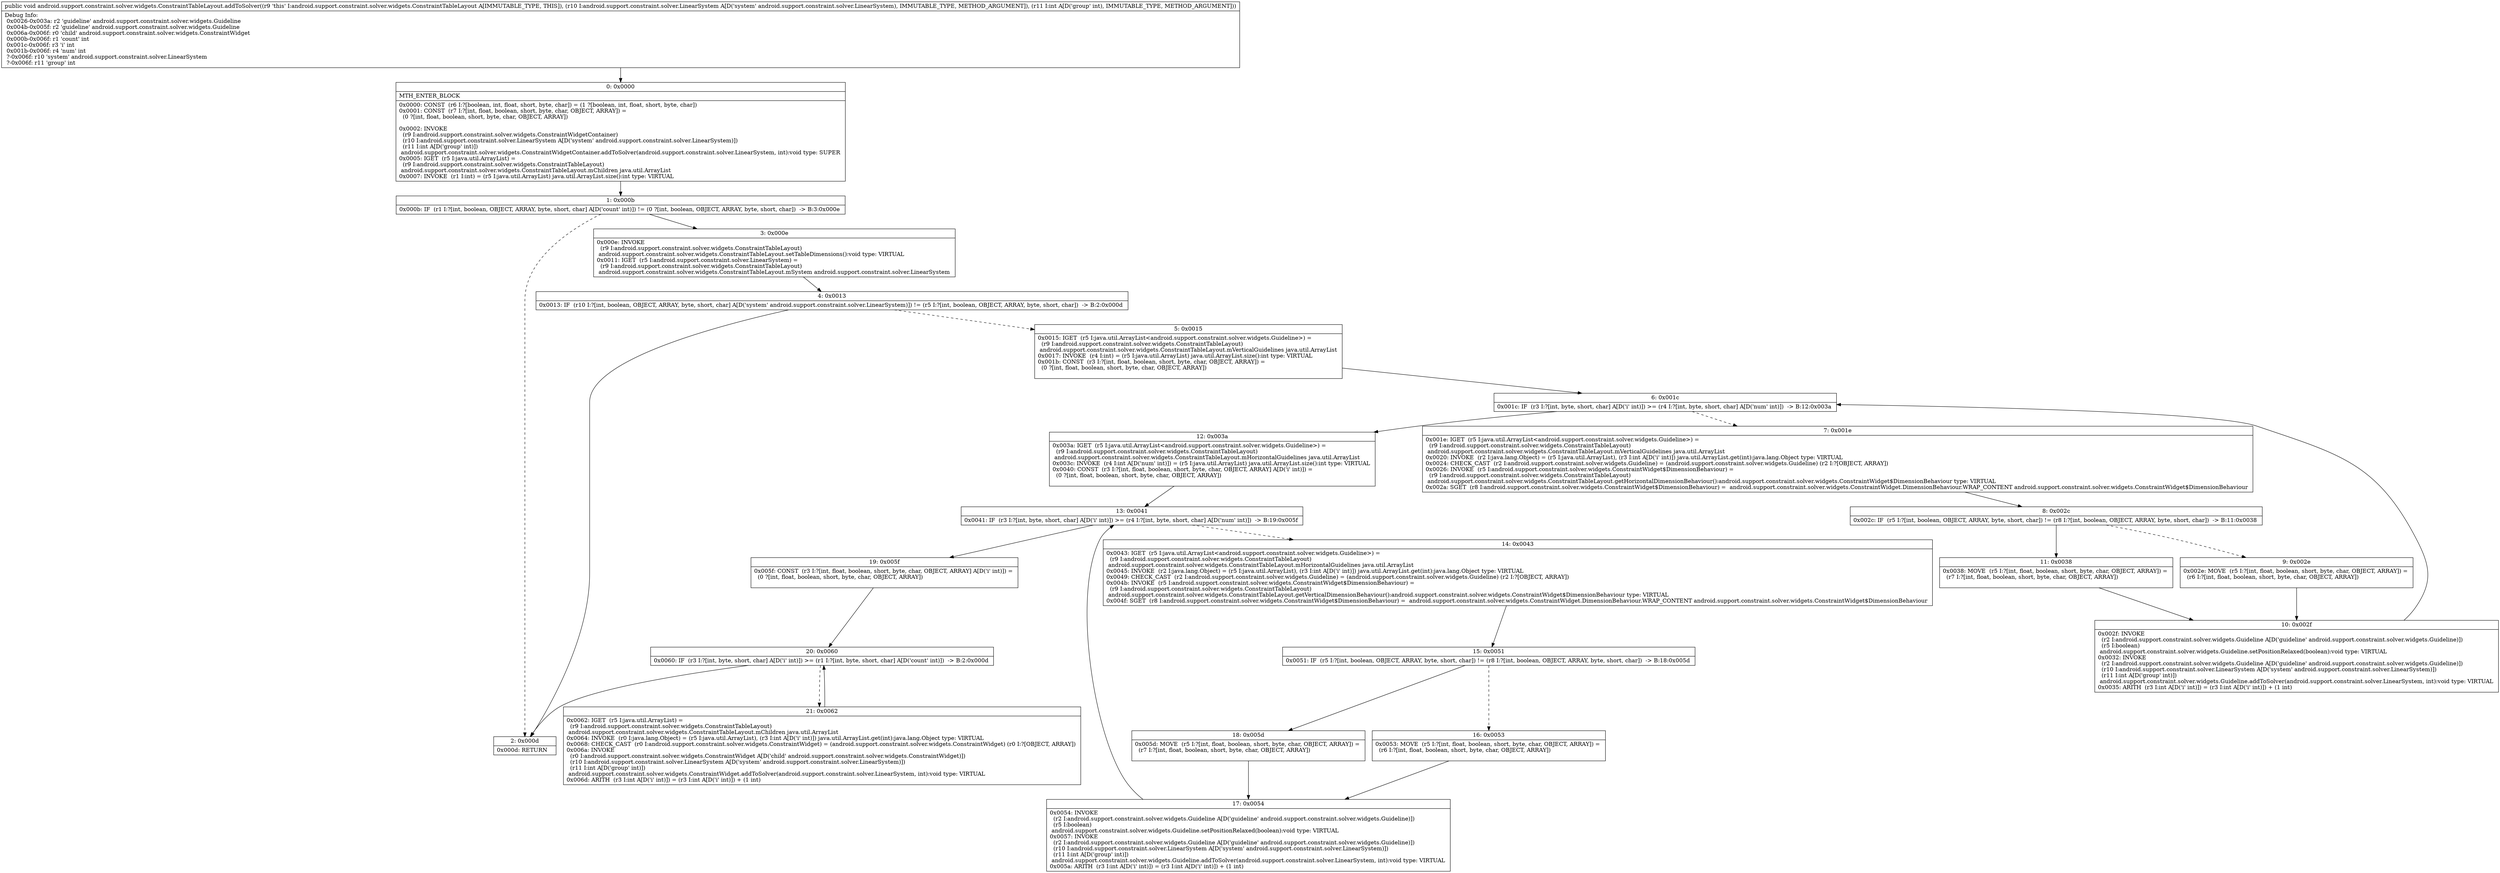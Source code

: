 digraph "CFG forandroid.support.constraint.solver.widgets.ConstraintTableLayout.addToSolver(Landroid\/support\/constraint\/solver\/LinearSystem;I)V" {
Node_0 [shape=record,label="{0\:\ 0x0000|MTH_ENTER_BLOCK\l|0x0000: CONST  (r6 I:?[boolean, int, float, short, byte, char]) = (1 ?[boolean, int, float, short, byte, char]) \l0x0001: CONST  (r7 I:?[int, float, boolean, short, byte, char, OBJECT, ARRAY]) = \l  (0 ?[int, float, boolean, short, byte, char, OBJECT, ARRAY])\l \l0x0002: INVOKE  \l  (r9 I:android.support.constraint.solver.widgets.ConstraintWidgetContainer)\l  (r10 I:android.support.constraint.solver.LinearSystem A[D('system' android.support.constraint.solver.LinearSystem)])\l  (r11 I:int A[D('group' int)])\l android.support.constraint.solver.widgets.ConstraintWidgetContainer.addToSolver(android.support.constraint.solver.LinearSystem, int):void type: SUPER \l0x0005: IGET  (r5 I:java.util.ArrayList) = \l  (r9 I:android.support.constraint.solver.widgets.ConstraintTableLayout)\l android.support.constraint.solver.widgets.ConstraintTableLayout.mChildren java.util.ArrayList \l0x0007: INVOKE  (r1 I:int) = (r5 I:java.util.ArrayList) java.util.ArrayList.size():int type: VIRTUAL \l}"];
Node_1 [shape=record,label="{1\:\ 0x000b|0x000b: IF  (r1 I:?[int, boolean, OBJECT, ARRAY, byte, short, char] A[D('count' int)]) != (0 ?[int, boolean, OBJECT, ARRAY, byte, short, char])  \-\> B:3:0x000e \l}"];
Node_2 [shape=record,label="{2\:\ 0x000d|0x000d: RETURN   \l}"];
Node_3 [shape=record,label="{3\:\ 0x000e|0x000e: INVOKE  \l  (r9 I:android.support.constraint.solver.widgets.ConstraintTableLayout)\l android.support.constraint.solver.widgets.ConstraintTableLayout.setTableDimensions():void type: VIRTUAL \l0x0011: IGET  (r5 I:android.support.constraint.solver.LinearSystem) = \l  (r9 I:android.support.constraint.solver.widgets.ConstraintTableLayout)\l android.support.constraint.solver.widgets.ConstraintTableLayout.mSystem android.support.constraint.solver.LinearSystem \l}"];
Node_4 [shape=record,label="{4\:\ 0x0013|0x0013: IF  (r10 I:?[int, boolean, OBJECT, ARRAY, byte, short, char] A[D('system' android.support.constraint.solver.LinearSystem)]) != (r5 I:?[int, boolean, OBJECT, ARRAY, byte, short, char])  \-\> B:2:0x000d \l}"];
Node_5 [shape=record,label="{5\:\ 0x0015|0x0015: IGET  (r5 I:java.util.ArrayList\<android.support.constraint.solver.widgets.Guideline\>) = \l  (r9 I:android.support.constraint.solver.widgets.ConstraintTableLayout)\l android.support.constraint.solver.widgets.ConstraintTableLayout.mVerticalGuidelines java.util.ArrayList \l0x0017: INVOKE  (r4 I:int) = (r5 I:java.util.ArrayList) java.util.ArrayList.size():int type: VIRTUAL \l0x001b: CONST  (r3 I:?[int, float, boolean, short, byte, char, OBJECT, ARRAY]) = \l  (0 ?[int, float, boolean, short, byte, char, OBJECT, ARRAY])\l \l}"];
Node_6 [shape=record,label="{6\:\ 0x001c|0x001c: IF  (r3 I:?[int, byte, short, char] A[D('i' int)]) \>= (r4 I:?[int, byte, short, char] A[D('num' int)])  \-\> B:12:0x003a \l}"];
Node_7 [shape=record,label="{7\:\ 0x001e|0x001e: IGET  (r5 I:java.util.ArrayList\<android.support.constraint.solver.widgets.Guideline\>) = \l  (r9 I:android.support.constraint.solver.widgets.ConstraintTableLayout)\l android.support.constraint.solver.widgets.ConstraintTableLayout.mVerticalGuidelines java.util.ArrayList \l0x0020: INVOKE  (r2 I:java.lang.Object) = (r5 I:java.util.ArrayList), (r3 I:int A[D('i' int)]) java.util.ArrayList.get(int):java.lang.Object type: VIRTUAL \l0x0024: CHECK_CAST  (r2 I:android.support.constraint.solver.widgets.Guideline) = (android.support.constraint.solver.widgets.Guideline) (r2 I:?[OBJECT, ARRAY]) \l0x0026: INVOKE  (r5 I:android.support.constraint.solver.widgets.ConstraintWidget$DimensionBehaviour) = \l  (r9 I:android.support.constraint.solver.widgets.ConstraintTableLayout)\l android.support.constraint.solver.widgets.ConstraintTableLayout.getHorizontalDimensionBehaviour():android.support.constraint.solver.widgets.ConstraintWidget$DimensionBehaviour type: VIRTUAL \l0x002a: SGET  (r8 I:android.support.constraint.solver.widgets.ConstraintWidget$DimensionBehaviour) =  android.support.constraint.solver.widgets.ConstraintWidget.DimensionBehaviour.WRAP_CONTENT android.support.constraint.solver.widgets.ConstraintWidget$DimensionBehaviour \l}"];
Node_8 [shape=record,label="{8\:\ 0x002c|0x002c: IF  (r5 I:?[int, boolean, OBJECT, ARRAY, byte, short, char]) != (r8 I:?[int, boolean, OBJECT, ARRAY, byte, short, char])  \-\> B:11:0x0038 \l}"];
Node_9 [shape=record,label="{9\:\ 0x002e|0x002e: MOVE  (r5 I:?[int, float, boolean, short, byte, char, OBJECT, ARRAY]) = \l  (r6 I:?[int, float, boolean, short, byte, char, OBJECT, ARRAY])\l \l}"];
Node_10 [shape=record,label="{10\:\ 0x002f|0x002f: INVOKE  \l  (r2 I:android.support.constraint.solver.widgets.Guideline A[D('guideline' android.support.constraint.solver.widgets.Guideline)])\l  (r5 I:boolean)\l android.support.constraint.solver.widgets.Guideline.setPositionRelaxed(boolean):void type: VIRTUAL \l0x0032: INVOKE  \l  (r2 I:android.support.constraint.solver.widgets.Guideline A[D('guideline' android.support.constraint.solver.widgets.Guideline)])\l  (r10 I:android.support.constraint.solver.LinearSystem A[D('system' android.support.constraint.solver.LinearSystem)])\l  (r11 I:int A[D('group' int)])\l android.support.constraint.solver.widgets.Guideline.addToSolver(android.support.constraint.solver.LinearSystem, int):void type: VIRTUAL \l0x0035: ARITH  (r3 I:int A[D('i' int)]) = (r3 I:int A[D('i' int)]) + (1 int) \l}"];
Node_11 [shape=record,label="{11\:\ 0x0038|0x0038: MOVE  (r5 I:?[int, float, boolean, short, byte, char, OBJECT, ARRAY]) = \l  (r7 I:?[int, float, boolean, short, byte, char, OBJECT, ARRAY])\l \l}"];
Node_12 [shape=record,label="{12\:\ 0x003a|0x003a: IGET  (r5 I:java.util.ArrayList\<android.support.constraint.solver.widgets.Guideline\>) = \l  (r9 I:android.support.constraint.solver.widgets.ConstraintTableLayout)\l android.support.constraint.solver.widgets.ConstraintTableLayout.mHorizontalGuidelines java.util.ArrayList \l0x003c: INVOKE  (r4 I:int A[D('num' int)]) = (r5 I:java.util.ArrayList) java.util.ArrayList.size():int type: VIRTUAL \l0x0040: CONST  (r3 I:?[int, float, boolean, short, byte, char, OBJECT, ARRAY] A[D('i' int)]) = \l  (0 ?[int, float, boolean, short, byte, char, OBJECT, ARRAY])\l \l}"];
Node_13 [shape=record,label="{13\:\ 0x0041|0x0041: IF  (r3 I:?[int, byte, short, char] A[D('i' int)]) \>= (r4 I:?[int, byte, short, char] A[D('num' int)])  \-\> B:19:0x005f \l}"];
Node_14 [shape=record,label="{14\:\ 0x0043|0x0043: IGET  (r5 I:java.util.ArrayList\<android.support.constraint.solver.widgets.Guideline\>) = \l  (r9 I:android.support.constraint.solver.widgets.ConstraintTableLayout)\l android.support.constraint.solver.widgets.ConstraintTableLayout.mHorizontalGuidelines java.util.ArrayList \l0x0045: INVOKE  (r2 I:java.lang.Object) = (r5 I:java.util.ArrayList), (r3 I:int A[D('i' int)]) java.util.ArrayList.get(int):java.lang.Object type: VIRTUAL \l0x0049: CHECK_CAST  (r2 I:android.support.constraint.solver.widgets.Guideline) = (android.support.constraint.solver.widgets.Guideline) (r2 I:?[OBJECT, ARRAY]) \l0x004b: INVOKE  (r5 I:android.support.constraint.solver.widgets.ConstraintWidget$DimensionBehaviour) = \l  (r9 I:android.support.constraint.solver.widgets.ConstraintTableLayout)\l android.support.constraint.solver.widgets.ConstraintTableLayout.getVerticalDimensionBehaviour():android.support.constraint.solver.widgets.ConstraintWidget$DimensionBehaviour type: VIRTUAL \l0x004f: SGET  (r8 I:android.support.constraint.solver.widgets.ConstraintWidget$DimensionBehaviour) =  android.support.constraint.solver.widgets.ConstraintWidget.DimensionBehaviour.WRAP_CONTENT android.support.constraint.solver.widgets.ConstraintWidget$DimensionBehaviour \l}"];
Node_15 [shape=record,label="{15\:\ 0x0051|0x0051: IF  (r5 I:?[int, boolean, OBJECT, ARRAY, byte, short, char]) != (r8 I:?[int, boolean, OBJECT, ARRAY, byte, short, char])  \-\> B:18:0x005d \l}"];
Node_16 [shape=record,label="{16\:\ 0x0053|0x0053: MOVE  (r5 I:?[int, float, boolean, short, byte, char, OBJECT, ARRAY]) = \l  (r6 I:?[int, float, boolean, short, byte, char, OBJECT, ARRAY])\l \l}"];
Node_17 [shape=record,label="{17\:\ 0x0054|0x0054: INVOKE  \l  (r2 I:android.support.constraint.solver.widgets.Guideline A[D('guideline' android.support.constraint.solver.widgets.Guideline)])\l  (r5 I:boolean)\l android.support.constraint.solver.widgets.Guideline.setPositionRelaxed(boolean):void type: VIRTUAL \l0x0057: INVOKE  \l  (r2 I:android.support.constraint.solver.widgets.Guideline A[D('guideline' android.support.constraint.solver.widgets.Guideline)])\l  (r10 I:android.support.constraint.solver.LinearSystem A[D('system' android.support.constraint.solver.LinearSystem)])\l  (r11 I:int A[D('group' int)])\l android.support.constraint.solver.widgets.Guideline.addToSolver(android.support.constraint.solver.LinearSystem, int):void type: VIRTUAL \l0x005a: ARITH  (r3 I:int A[D('i' int)]) = (r3 I:int A[D('i' int)]) + (1 int) \l}"];
Node_18 [shape=record,label="{18\:\ 0x005d|0x005d: MOVE  (r5 I:?[int, float, boolean, short, byte, char, OBJECT, ARRAY]) = \l  (r7 I:?[int, float, boolean, short, byte, char, OBJECT, ARRAY])\l \l}"];
Node_19 [shape=record,label="{19\:\ 0x005f|0x005f: CONST  (r3 I:?[int, float, boolean, short, byte, char, OBJECT, ARRAY] A[D('i' int)]) = \l  (0 ?[int, float, boolean, short, byte, char, OBJECT, ARRAY])\l \l}"];
Node_20 [shape=record,label="{20\:\ 0x0060|0x0060: IF  (r3 I:?[int, byte, short, char] A[D('i' int)]) \>= (r1 I:?[int, byte, short, char] A[D('count' int)])  \-\> B:2:0x000d \l}"];
Node_21 [shape=record,label="{21\:\ 0x0062|0x0062: IGET  (r5 I:java.util.ArrayList) = \l  (r9 I:android.support.constraint.solver.widgets.ConstraintTableLayout)\l android.support.constraint.solver.widgets.ConstraintTableLayout.mChildren java.util.ArrayList \l0x0064: INVOKE  (r0 I:java.lang.Object) = (r5 I:java.util.ArrayList), (r3 I:int A[D('i' int)]) java.util.ArrayList.get(int):java.lang.Object type: VIRTUAL \l0x0068: CHECK_CAST  (r0 I:android.support.constraint.solver.widgets.ConstraintWidget) = (android.support.constraint.solver.widgets.ConstraintWidget) (r0 I:?[OBJECT, ARRAY]) \l0x006a: INVOKE  \l  (r0 I:android.support.constraint.solver.widgets.ConstraintWidget A[D('child' android.support.constraint.solver.widgets.ConstraintWidget)])\l  (r10 I:android.support.constraint.solver.LinearSystem A[D('system' android.support.constraint.solver.LinearSystem)])\l  (r11 I:int A[D('group' int)])\l android.support.constraint.solver.widgets.ConstraintWidget.addToSolver(android.support.constraint.solver.LinearSystem, int):void type: VIRTUAL \l0x006d: ARITH  (r3 I:int A[D('i' int)]) = (r3 I:int A[D('i' int)]) + (1 int) \l}"];
MethodNode[shape=record,label="{public void android.support.constraint.solver.widgets.ConstraintTableLayout.addToSolver((r9 'this' I:android.support.constraint.solver.widgets.ConstraintTableLayout A[IMMUTABLE_TYPE, THIS]), (r10 I:android.support.constraint.solver.LinearSystem A[D('system' android.support.constraint.solver.LinearSystem), IMMUTABLE_TYPE, METHOD_ARGUMENT]), (r11 I:int A[D('group' int), IMMUTABLE_TYPE, METHOD_ARGUMENT]))  | Debug Info:\l  0x0026\-0x003a: r2 'guideline' android.support.constraint.solver.widgets.Guideline\l  0x004b\-0x005f: r2 'guideline' android.support.constraint.solver.widgets.Guideline\l  0x006a\-0x006f: r0 'child' android.support.constraint.solver.widgets.ConstraintWidget\l  0x000b\-0x006f: r1 'count' int\l  0x001c\-0x006f: r3 'i' int\l  0x001b\-0x006f: r4 'num' int\l  ?\-0x006f: r10 'system' android.support.constraint.solver.LinearSystem\l  ?\-0x006f: r11 'group' int\l}"];
MethodNode -> Node_0;
Node_0 -> Node_1;
Node_1 -> Node_2[style=dashed];
Node_1 -> Node_3;
Node_3 -> Node_4;
Node_4 -> Node_2;
Node_4 -> Node_5[style=dashed];
Node_5 -> Node_6;
Node_6 -> Node_7[style=dashed];
Node_6 -> Node_12;
Node_7 -> Node_8;
Node_8 -> Node_9[style=dashed];
Node_8 -> Node_11;
Node_9 -> Node_10;
Node_10 -> Node_6;
Node_11 -> Node_10;
Node_12 -> Node_13;
Node_13 -> Node_14[style=dashed];
Node_13 -> Node_19;
Node_14 -> Node_15;
Node_15 -> Node_16[style=dashed];
Node_15 -> Node_18;
Node_16 -> Node_17;
Node_17 -> Node_13;
Node_18 -> Node_17;
Node_19 -> Node_20;
Node_20 -> Node_2;
Node_20 -> Node_21[style=dashed];
Node_21 -> Node_20;
}


